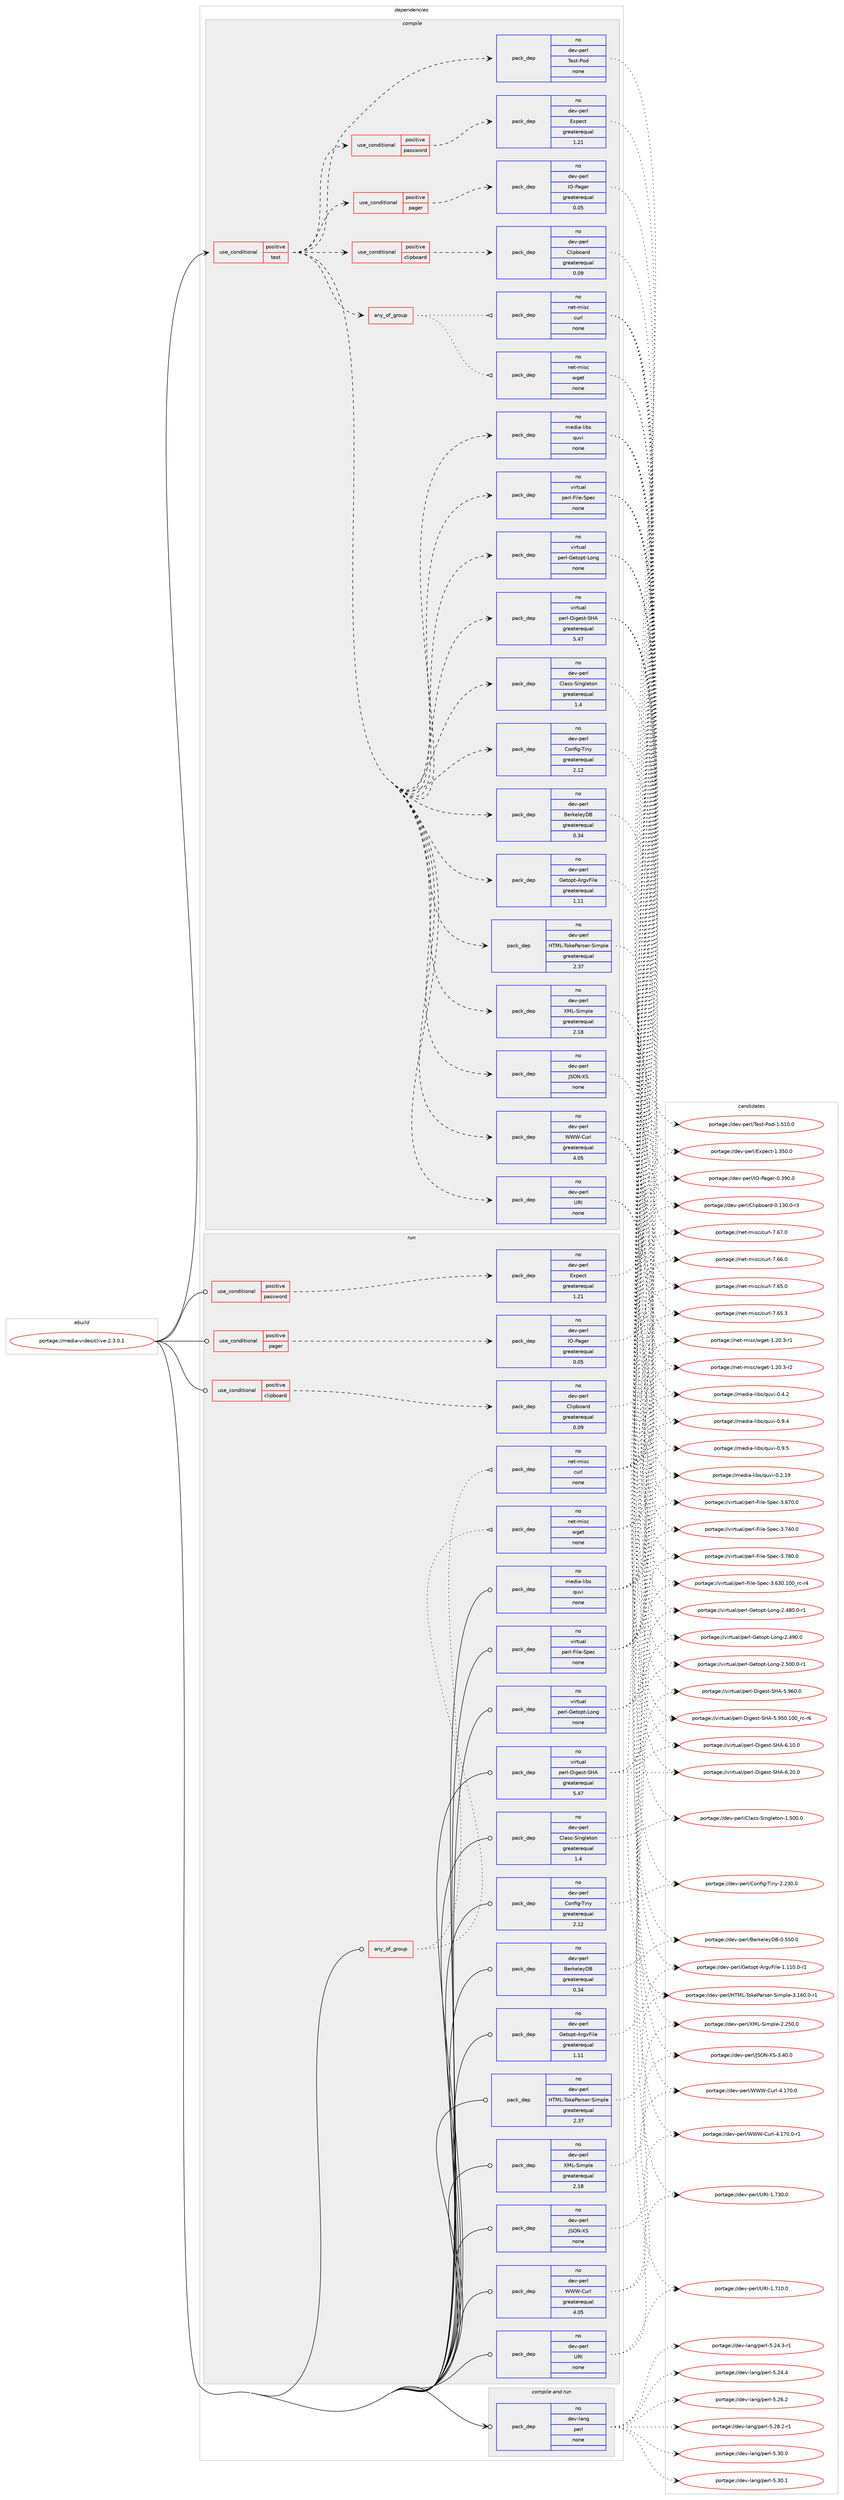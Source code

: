 digraph prolog {

# *************
# Graph options
# *************

newrank=true;
concentrate=true;
compound=true;
graph [rankdir=LR,fontname=Helvetica,fontsize=10,ranksep=1.5];#, ranksep=2.5, nodesep=0.2];
edge  [arrowhead=vee];
node  [fontname=Helvetica,fontsize=10];

# **********
# The ebuild
# **********

subgraph cluster_leftcol {
color=gray;
rank=same;
label=<<i>ebuild</i>>;
id [label="portage://media-video/clive-2.3.0.1", color=red, width=4, href="../media-video/clive-2.3.0.1.svg"];
}

# ****************
# The dependencies
# ****************

subgraph cluster_midcol {
color=gray;
label=<<i>dependencies</i>>;
subgraph cluster_compile {
fillcolor="#eeeeee";
style=filled;
label=<<i>compile</i>>;
subgraph cond84212 {
dependency338892 [label=<<TABLE BORDER="0" CELLBORDER="1" CELLSPACING="0" CELLPADDING="4"><TR><TD ROWSPAN="3" CELLPADDING="10">use_conditional</TD></TR><TR><TD>positive</TD></TR><TR><TD>test</TD></TR></TABLE>>, shape=none, color=red];
subgraph pack249125 {
dependency338893 [label=<<TABLE BORDER="0" CELLBORDER="1" CELLSPACING="0" CELLPADDING="4" WIDTH="220"><TR><TD ROWSPAN="6" CELLPADDING="30">pack_dep</TD></TR><TR><TD WIDTH="110">no</TD></TR><TR><TD>dev-perl</TD></TR><TR><TD>Test-Pod</TD></TR><TR><TD>none</TD></TR><TR><TD></TD></TR></TABLE>>, shape=none, color=blue];
}
dependency338892:e -> dependency338893:w [weight=20,style="dashed",arrowhead="vee"];
subgraph pack249126 {
dependency338894 [label=<<TABLE BORDER="0" CELLBORDER="1" CELLSPACING="0" CELLPADDING="4" WIDTH="220"><TR><TD ROWSPAN="6" CELLPADDING="30">pack_dep</TD></TR><TR><TD WIDTH="110">no</TD></TR><TR><TD>dev-perl</TD></TR><TR><TD>BerkeleyDB</TD></TR><TR><TD>greaterequal</TD></TR><TR><TD>0.34</TD></TR></TABLE>>, shape=none, color=blue];
}
dependency338892:e -> dependency338894:w [weight=20,style="dashed",arrowhead="vee"];
subgraph pack249127 {
dependency338895 [label=<<TABLE BORDER="0" CELLBORDER="1" CELLSPACING="0" CELLPADDING="4" WIDTH="220"><TR><TD ROWSPAN="6" CELLPADDING="30">pack_dep</TD></TR><TR><TD WIDTH="110">no</TD></TR><TR><TD>dev-perl</TD></TR><TR><TD>Config-Tiny</TD></TR><TR><TD>greaterequal</TD></TR><TR><TD>2.12</TD></TR></TABLE>>, shape=none, color=blue];
}
dependency338892:e -> dependency338895:w [weight=20,style="dashed",arrowhead="vee"];
subgraph pack249128 {
dependency338896 [label=<<TABLE BORDER="0" CELLBORDER="1" CELLSPACING="0" CELLPADDING="4" WIDTH="220"><TR><TD ROWSPAN="6" CELLPADDING="30">pack_dep</TD></TR><TR><TD WIDTH="110">no</TD></TR><TR><TD>virtual</TD></TR><TR><TD>perl-Digest-SHA</TD></TR><TR><TD>greaterequal</TD></TR><TR><TD>5.47</TD></TR></TABLE>>, shape=none, color=blue];
}
dependency338892:e -> dependency338896:w [weight=20,style="dashed",arrowhead="vee"];
subgraph pack249129 {
dependency338897 [label=<<TABLE BORDER="0" CELLBORDER="1" CELLSPACING="0" CELLPADDING="4" WIDTH="220"><TR><TD ROWSPAN="6" CELLPADDING="30">pack_dep</TD></TR><TR><TD WIDTH="110">no</TD></TR><TR><TD>dev-perl</TD></TR><TR><TD>HTML-TokeParser-Simple</TD></TR><TR><TD>greaterequal</TD></TR><TR><TD>2.37</TD></TR></TABLE>>, shape=none, color=blue];
}
dependency338892:e -> dependency338897:w [weight=20,style="dashed",arrowhead="vee"];
subgraph pack249130 {
dependency338898 [label=<<TABLE BORDER="0" CELLBORDER="1" CELLSPACING="0" CELLPADDING="4" WIDTH="220"><TR><TD ROWSPAN="6" CELLPADDING="30">pack_dep</TD></TR><TR><TD WIDTH="110">no</TD></TR><TR><TD>dev-perl</TD></TR><TR><TD>Class-Singleton</TD></TR><TR><TD>greaterequal</TD></TR><TR><TD>1.4</TD></TR></TABLE>>, shape=none, color=blue];
}
dependency338892:e -> dependency338898:w [weight=20,style="dashed",arrowhead="vee"];
subgraph pack249131 {
dependency338899 [label=<<TABLE BORDER="0" CELLBORDER="1" CELLSPACING="0" CELLPADDING="4" WIDTH="220"><TR><TD ROWSPAN="6" CELLPADDING="30">pack_dep</TD></TR><TR><TD WIDTH="110">no</TD></TR><TR><TD>dev-perl</TD></TR><TR><TD>WWW-Curl</TD></TR><TR><TD>greaterequal</TD></TR><TR><TD>4.05</TD></TR></TABLE>>, shape=none, color=blue];
}
dependency338892:e -> dependency338899:w [weight=20,style="dashed",arrowhead="vee"];
subgraph pack249132 {
dependency338900 [label=<<TABLE BORDER="0" CELLBORDER="1" CELLSPACING="0" CELLPADDING="4" WIDTH="220"><TR><TD ROWSPAN="6" CELLPADDING="30">pack_dep</TD></TR><TR><TD WIDTH="110">no</TD></TR><TR><TD>dev-perl</TD></TR><TR><TD>XML-Simple</TD></TR><TR><TD>greaterequal</TD></TR><TR><TD>2.18</TD></TR></TABLE>>, shape=none, color=blue];
}
dependency338892:e -> dependency338900:w [weight=20,style="dashed",arrowhead="vee"];
subgraph pack249133 {
dependency338901 [label=<<TABLE BORDER="0" CELLBORDER="1" CELLSPACING="0" CELLPADDING="4" WIDTH="220"><TR><TD ROWSPAN="6" CELLPADDING="30">pack_dep</TD></TR><TR><TD WIDTH="110">no</TD></TR><TR><TD>dev-perl</TD></TR><TR><TD>Getopt-ArgvFile</TD></TR><TR><TD>greaterequal</TD></TR><TR><TD>1.11</TD></TR></TABLE>>, shape=none, color=blue];
}
dependency338892:e -> dependency338901:w [weight=20,style="dashed",arrowhead="vee"];
subgraph pack249134 {
dependency338902 [label=<<TABLE BORDER="0" CELLBORDER="1" CELLSPACING="0" CELLPADDING="4" WIDTH="220"><TR><TD ROWSPAN="6" CELLPADDING="30">pack_dep</TD></TR><TR><TD WIDTH="110">no</TD></TR><TR><TD>dev-perl</TD></TR><TR><TD>JSON-XS</TD></TR><TR><TD>none</TD></TR><TR><TD></TD></TR></TABLE>>, shape=none, color=blue];
}
dependency338892:e -> dependency338902:w [weight=20,style="dashed",arrowhead="vee"];
subgraph pack249135 {
dependency338903 [label=<<TABLE BORDER="0" CELLBORDER="1" CELLSPACING="0" CELLPADDING="4" WIDTH="220"><TR><TD ROWSPAN="6" CELLPADDING="30">pack_dep</TD></TR><TR><TD WIDTH="110">no</TD></TR><TR><TD>dev-perl</TD></TR><TR><TD>URI</TD></TR><TR><TD>none</TD></TR><TR><TD></TD></TR></TABLE>>, shape=none, color=blue];
}
dependency338892:e -> dependency338903:w [weight=20,style="dashed",arrowhead="vee"];
subgraph pack249136 {
dependency338904 [label=<<TABLE BORDER="0" CELLBORDER="1" CELLSPACING="0" CELLPADDING="4" WIDTH="220"><TR><TD ROWSPAN="6" CELLPADDING="30">pack_dep</TD></TR><TR><TD WIDTH="110">no</TD></TR><TR><TD>virtual</TD></TR><TR><TD>perl-Getopt-Long</TD></TR><TR><TD>none</TD></TR><TR><TD></TD></TR></TABLE>>, shape=none, color=blue];
}
dependency338892:e -> dependency338904:w [weight=20,style="dashed",arrowhead="vee"];
subgraph pack249137 {
dependency338905 [label=<<TABLE BORDER="0" CELLBORDER="1" CELLSPACING="0" CELLPADDING="4" WIDTH="220"><TR><TD ROWSPAN="6" CELLPADDING="30">pack_dep</TD></TR><TR><TD WIDTH="110">no</TD></TR><TR><TD>virtual</TD></TR><TR><TD>perl-File-Spec</TD></TR><TR><TD>none</TD></TR><TR><TD></TD></TR></TABLE>>, shape=none, color=blue];
}
dependency338892:e -> dependency338905:w [weight=20,style="dashed",arrowhead="vee"];
subgraph cond84213 {
dependency338906 [label=<<TABLE BORDER="0" CELLBORDER="1" CELLSPACING="0" CELLPADDING="4"><TR><TD ROWSPAN="3" CELLPADDING="10">use_conditional</TD></TR><TR><TD>positive</TD></TR><TR><TD>clipboard</TD></TR></TABLE>>, shape=none, color=red];
subgraph pack249138 {
dependency338907 [label=<<TABLE BORDER="0" CELLBORDER="1" CELLSPACING="0" CELLPADDING="4" WIDTH="220"><TR><TD ROWSPAN="6" CELLPADDING="30">pack_dep</TD></TR><TR><TD WIDTH="110">no</TD></TR><TR><TD>dev-perl</TD></TR><TR><TD>Clipboard</TD></TR><TR><TD>greaterequal</TD></TR><TR><TD>0.09</TD></TR></TABLE>>, shape=none, color=blue];
}
dependency338906:e -> dependency338907:w [weight=20,style="dashed",arrowhead="vee"];
}
dependency338892:e -> dependency338906:w [weight=20,style="dashed",arrowhead="vee"];
subgraph cond84214 {
dependency338908 [label=<<TABLE BORDER="0" CELLBORDER="1" CELLSPACING="0" CELLPADDING="4"><TR><TD ROWSPAN="3" CELLPADDING="10">use_conditional</TD></TR><TR><TD>positive</TD></TR><TR><TD>pager</TD></TR></TABLE>>, shape=none, color=red];
subgraph pack249139 {
dependency338909 [label=<<TABLE BORDER="0" CELLBORDER="1" CELLSPACING="0" CELLPADDING="4" WIDTH="220"><TR><TD ROWSPAN="6" CELLPADDING="30">pack_dep</TD></TR><TR><TD WIDTH="110">no</TD></TR><TR><TD>dev-perl</TD></TR><TR><TD>IO-Pager</TD></TR><TR><TD>greaterequal</TD></TR><TR><TD>0.05</TD></TR></TABLE>>, shape=none, color=blue];
}
dependency338908:e -> dependency338909:w [weight=20,style="dashed",arrowhead="vee"];
}
dependency338892:e -> dependency338908:w [weight=20,style="dashed",arrowhead="vee"];
subgraph cond84215 {
dependency338910 [label=<<TABLE BORDER="0" CELLBORDER="1" CELLSPACING="0" CELLPADDING="4"><TR><TD ROWSPAN="3" CELLPADDING="10">use_conditional</TD></TR><TR><TD>positive</TD></TR><TR><TD>password</TD></TR></TABLE>>, shape=none, color=red];
subgraph pack249140 {
dependency338911 [label=<<TABLE BORDER="0" CELLBORDER="1" CELLSPACING="0" CELLPADDING="4" WIDTH="220"><TR><TD ROWSPAN="6" CELLPADDING="30">pack_dep</TD></TR><TR><TD WIDTH="110">no</TD></TR><TR><TD>dev-perl</TD></TR><TR><TD>Expect</TD></TR><TR><TD>greaterequal</TD></TR><TR><TD>1.21</TD></TR></TABLE>>, shape=none, color=blue];
}
dependency338910:e -> dependency338911:w [weight=20,style="dashed",arrowhead="vee"];
}
dependency338892:e -> dependency338910:w [weight=20,style="dashed",arrowhead="vee"];
subgraph pack249141 {
dependency338912 [label=<<TABLE BORDER="0" CELLBORDER="1" CELLSPACING="0" CELLPADDING="4" WIDTH="220"><TR><TD ROWSPAN="6" CELLPADDING="30">pack_dep</TD></TR><TR><TD WIDTH="110">no</TD></TR><TR><TD>media-libs</TD></TR><TR><TD>quvi</TD></TR><TR><TD>none</TD></TR><TR><TD></TD></TR></TABLE>>, shape=none, color=blue];
}
dependency338892:e -> dependency338912:w [weight=20,style="dashed",arrowhead="vee"];
subgraph any5412 {
dependency338913 [label=<<TABLE BORDER="0" CELLBORDER="1" CELLSPACING="0" CELLPADDING="4"><TR><TD CELLPADDING="10">any_of_group</TD></TR></TABLE>>, shape=none, color=red];subgraph pack249142 {
dependency338914 [label=<<TABLE BORDER="0" CELLBORDER="1" CELLSPACING="0" CELLPADDING="4" WIDTH="220"><TR><TD ROWSPAN="6" CELLPADDING="30">pack_dep</TD></TR><TR><TD WIDTH="110">no</TD></TR><TR><TD>net-misc</TD></TR><TR><TD>wget</TD></TR><TR><TD>none</TD></TR><TR><TD></TD></TR></TABLE>>, shape=none, color=blue];
}
dependency338913:e -> dependency338914:w [weight=20,style="dotted",arrowhead="oinv"];
subgraph pack249143 {
dependency338915 [label=<<TABLE BORDER="0" CELLBORDER="1" CELLSPACING="0" CELLPADDING="4" WIDTH="220"><TR><TD ROWSPAN="6" CELLPADDING="30">pack_dep</TD></TR><TR><TD WIDTH="110">no</TD></TR><TR><TD>net-misc</TD></TR><TR><TD>curl</TD></TR><TR><TD>none</TD></TR><TR><TD></TD></TR></TABLE>>, shape=none, color=blue];
}
dependency338913:e -> dependency338915:w [weight=20,style="dotted",arrowhead="oinv"];
}
dependency338892:e -> dependency338913:w [weight=20,style="dashed",arrowhead="vee"];
}
id:e -> dependency338892:w [weight=20,style="solid",arrowhead="vee"];
}
subgraph cluster_compileandrun {
fillcolor="#eeeeee";
style=filled;
label=<<i>compile and run</i>>;
subgraph pack249144 {
dependency338916 [label=<<TABLE BORDER="0" CELLBORDER="1" CELLSPACING="0" CELLPADDING="4" WIDTH="220"><TR><TD ROWSPAN="6" CELLPADDING="30">pack_dep</TD></TR><TR><TD WIDTH="110">no</TD></TR><TR><TD>dev-lang</TD></TR><TR><TD>perl</TD></TR><TR><TD>none</TD></TR><TR><TD></TD></TR></TABLE>>, shape=none, color=blue];
}
id:e -> dependency338916:w [weight=20,style="solid",arrowhead="odotvee"];
}
subgraph cluster_run {
fillcolor="#eeeeee";
style=filled;
label=<<i>run</i>>;
subgraph any5413 {
dependency338917 [label=<<TABLE BORDER="0" CELLBORDER="1" CELLSPACING="0" CELLPADDING="4"><TR><TD CELLPADDING="10">any_of_group</TD></TR></TABLE>>, shape=none, color=red];subgraph pack249145 {
dependency338918 [label=<<TABLE BORDER="0" CELLBORDER="1" CELLSPACING="0" CELLPADDING="4" WIDTH="220"><TR><TD ROWSPAN="6" CELLPADDING="30">pack_dep</TD></TR><TR><TD WIDTH="110">no</TD></TR><TR><TD>net-misc</TD></TR><TR><TD>wget</TD></TR><TR><TD>none</TD></TR><TR><TD></TD></TR></TABLE>>, shape=none, color=blue];
}
dependency338917:e -> dependency338918:w [weight=20,style="dotted",arrowhead="oinv"];
subgraph pack249146 {
dependency338919 [label=<<TABLE BORDER="0" CELLBORDER="1" CELLSPACING="0" CELLPADDING="4" WIDTH="220"><TR><TD ROWSPAN="6" CELLPADDING="30">pack_dep</TD></TR><TR><TD WIDTH="110">no</TD></TR><TR><TD>net-misc</TD></TR><TR><TD>curl</TD></TR><TR><TD>none</TD></TR><TR><TD></TD></TR></TABLE>>, shape=none, color=blue];
}
dependency338917:e -> dependency338919:w [weight=20,style="dotted",arrowhead="oinv"];
}
id:e -> dependency338917:w [weight=20,style="solid",arrowhead="odot"];
subgraph cond84216 {
dependency338920 [label=<<TABLE BORDER="0" CELLBORDER="1" CELLSPACING="0" CELLPADDING="4"><TR><TD ROWSPAN="3" CELLPADDING="10">use_conditional</TD></TR><TR><TD>positive</TD></TR><TR><TD>clipboard</TD></TR></TABLE>>, shape=none, color=red];
subgraph pack249147 {
dependency338921 [label=<<TABLE BORDER="0" CELLBORDER="1" CELLSPACING="0" CELLPADDING="4" WIDTH="220"><TR><TD ROWSPAN="6" CELLPADDING="30">pack_dep</TD></TR><TR><TD WIDTH="110">no</TD></TR><TR><TD>dev-perl</TD></TR><TR><TD>Clipboard</TD></TR><TR><TD>greaterequal</TD></TR><TR><TD>0.09</TD></TR></TABLE>>, shape=none, color=blue];
}
dependency338920:e -> dependency338921:w [weight=20,style="dashed",arrowhead="vee"];
}
id:e -> dependency338920:w [weight=20,style="solid",arrowhead="odot"];
subgraph cond84217 {
dependency338922 [label=<<TABLE BORDER="0" CELLBORDER="1" CELLSPACING="0" CELLPADDING="4"><TR><TD ROWSPAN="3" CELLPADDING="10">use_conditional</TD></TR><TR><TD>positive</TD></TR><TR><TD>pager</TD></TR></TABLE>>, shape=none, color=red];
subgraph pack249148 {
dependency338923 [label=<<TABLE BORDER="0" CELLBORDER="1" CELLSPACING="0" CELLPADDING="4" WIDTH="220"><TR><TD ROWSPAN="6" CELLPADDING="30">pack_dep</TD></TR><TR><TD WIDTH="110">no</TD></TR><TR><TD>dev-perl</TD></TR><TR><TD>IO-Pager</TD></TR><TR><TD>greaterequal</TD></TR><TR><TD>0.05</TD></TR></TABLE>>, shape=none, color=blue];
}
dependency338922:e -> dependency338923:w [weight=20,style="dashed",arrowhead="vee"];
}
id:e -> dependency338922:w [weight=20,style="solid",arrowhead="odot"];
subgraph cond84218 {
dependency338924 [label=<<TABLE BORDER="0" CELLBORDER="1" CELLSPACING="0" CELLPADDING="4"><TR><TD ROWSPAN="3" CELLPADDING="10">use_conditional</TD></TR><TR><TD>positive</TD></TR><TR><TD>password</TD></TR></TABLE>>, shape=none, color=red];
subgraph pack249149 {
dependency338925 [label=<<TABLE BORDER="0" CELLBORDER="1" CELLSPACING="0" CELLPADDING="4" WIDTH="220"><TR><TD ROWSPAN="6" CELLPADDING="30">pack_dep</TD></TR><TR><TD WIDTH="110">no</TD></TR><TR><TD>dev-perl</TD></TR><TR><TD>Expect</TD></TR><TR><TD>greaterequal</TD></TR><TR><TD>1.21</TD></TR></TABLE>>, shape=none, color=blue];
}
dependency338924:e -> dependency338925:w [weight=20,style="dashed",arrowhead="vee"];
}
id:e -> dependency338924:w [weight=20,style="solid",arrowhead="odot"];
subgraph pack249150 {
dependency338926 [label=<<TABLE BORDER="0" CELLBORDER="1" CELLSPACING="0" CELLPADDING="4" WIDTH="220"><TR><TD ROWSPAN="6" CELLPADDING="30">pack_dep</TD></TR><TR><TD WIDTH="110">no</TD></TR><TR><TD>dev-perl</TD></TR><TR><TD>BerkeleyDB</TD></TR><TR><TD>greaterequal</TD></TR><TR><TD>0.34</TD></TR></TABLE>>, shape=none, color=blue];
}
id:e -> dependency338926:w [weight=20,style="solid",arrowhead="odot"];
subgraph pack249151 {
dependency338927 [label=<<TABLE BORDER="0" CELLBORDER="1" CELLSPACING="0" CELLPADDING="4" WIDTH="220"><TR><TD ROWSPAN="6" CELLPADDING="30">pack_dep</TD></TR><TR><TD WIDTH="110">no</TD></TR><TR><TD>dev-perl</TD></TR><TR><TD>Class-Singleton</TD></TR><TR><TD>greaterequal</TD></TR><TR><TD>1.4</TD></TR></TABLE>>, shape=none, color=blue];
}
id:e -> dependency338927:w [weight=20,style="solid",arrowhead="odot"];
subgraph pack249152 {
dependency338928 [label=<<TABLE BORDER="0" CELLBORDER="1" CELLSPACING="0" CELLPADDING="4" WIDTH="220"><TR><TD ROWSPAN="6" CELLPADDING="30">pack_dep</TD></TR><TR><TD WIDTH="110">no</TD></TR><TR><TD>dev-perl</TD></TR><TR><TD>Config-Tiny</TD></TR><TR><TD>greaterequal</TD></TR><TR><TD>2.12</TD></TR></TABLE>>, shape=none, color=blue];
}
id:e -> dependency338928:w [weight=20,style="solid",arrowhead="odot"];
subgraph pack249153 {
dependency338929 [label=<<TABLE BORDER="0" CELLBORDER="1" CELLSPACING="0" CELLPADDING="4" WIDTH="220"><TR><TD ROWSPAN="6" CELLPADDING="30">pack_dep</TD></TR><TR><TD WIDTH="110">no</TD></TR><TR><TD>dev-perl</TD></TR><TR><TD>Getopt-ArgvFile</TD></TR><TR><TD>greaterequal</TD></TR><TR><TD>1.11</TD></TR></TABLE>>, shape=none, color=blue];
}
id:e -> dependency338929:w [weight=20,style="solid",arrowhead="odot"];
subgraph pack249154 {
dependency338930 [label=<<TABLE BORDER="0" CELLBORDER="1" CELLSPACING="0" CELLPADDING="4" WIDTH="220"><TR><TD ROWSPAN="6" CELLPADDING="30">pack_dep</TD></TR><TR><TD WIDTH="110">no</TD></TR><TR><TD>dev-perl</TD></TR><TR><TD>HTML-TokeParser-Simple</TD></TR><TR><TD>greaterequal</TD></TR><TR><TD>2.37</TD></TR></TABLE>>, shape=none, color=blue];
}
id:e -> dependency338930:w [weight=20,style="solid",arrowhead="odot"];
subgraph pack249155 {
dependency338931 [label=<<TABLE BORDER="0" CELLBORDER="1" CELLSPACING="0" CELLPADDING="4" WIDTH="220"><TR><TD ROWSPAN="6" CELLPADDING="30">pack_dep</TD></TR><TR><TD WIDTH="110">no</TD></TR><TR><TD>dev-perl</TD></TR><TR><TD>JSON-XS</TD></TR><TR><TD>none</TD></TR><TR><TD></TD></TR></TABLE>>, shape=none, color=blue];
}
id:e -> dependency338931:w [weight=20,style="solid",arrowhead="odot"];
subgraph pack249156 {
dependency338932 [label=<<TABLE BORDER="0" CELLBORDER="1" CELLSPACING="0" CELLPADDING="4" WIDTH="220"><TR><TD ROWSPAN="6" CELLPADDING="30">pack_dep</TD></TR><TR><TD WIDTH="110">no</TD></TR><TR><TD>dev-perl</TD></TR><TR><TD>URI</TD></TR><TR><TD>none</TD></TR><TR><TD></TD></TR></TABLE>>, shape=none, color=blue];
}
id:e -> dependency338932:w [weight=20,style="solid",arrowhead="odot"];
subgraph pack249157 {
dependency338933 [label=<<TABLE BORDER="0" CELLBORDER="1" CELLSPACING="0" CELLPADDING="4" WIDTH="220"><TR><TD ROWSPAN="6" CELLPADDING="30">pack_dep</TD></TR><TR><TD WIDTH="110">no</TD></TR><TR><TD>dev-perl</TD></TR><TR><TD>WWW-Curl</TD></TR><TR><TD>greaterequal</TD></TR><TR><TD>4.05</TD></TR></TABLE>>, shape=none, color=blue];
}
id:e -> dependency338933:w [weight=20,style="solid",arrowhead="odot"];
subgraph pack249158 {
dependency338934 [label=<<TABLE BORDER="0" CELLBORDER="1" CELLSPACING="0" CELLPADDING="4" WIDTH="220"><TR><TD ROWSPAN="6" CELLPADDING="30">pack_dep</TD></TR><TR><TD WIDTH="110">no</TD></TR><TR><TD>dev-perl</TD></TR><TR><TD>XML-Simple</TD></TR><TR><TD>greaterequal</TD></TR><TR><TD>2.18</TD></TR></TABLE>>, shape=none, color=blue];
}
id:e -> dependency338934:w [weight=20,style="solid",arrowhead="odot"];
subgraph pack249159 {
dependency338935 [label=<<TABLE BORDER="0" CELLBORDER="1" CELLSPACING="0" CELLPADDING="4" WIDTH="220"><TR><TD ROWSPAN="6" CELLPADDING="30">pack_dep</TD></TR><TR><TD WIDTH="110">no</TD></TR><TR><TD>media-libs</TD></TR><TR><TD>quvi</TD></TR><TR><TD>none</TD></TR><TR><TD></TD></TR></TABLE>>, shape=none, color=blue];
}
id:e -> dependency338935:w [weight=20,style="solid",arrowhead="odot"];
subgraph pack249160 {
dependency338936 [label=<<TABLE BORDER="0" CELLBORDER="1" CELLSPACING="0" CELLPADDING="4" WIDTH="220"><TR><TD ROWSPAN="6" CELLPADDING="30">pack_dep</TD></TR><TR><TD WIDTH="110">no</TD></TR><TR><TD>virtual</TD></TR><TR><TD>perl-Digest-SHA</TD></TR><TR><TD>greaterequal</TD></TR><TR><TD>5.47</TD></TR></TABLE>>, shape=none, color=blue];
}
id:e -> dependency338936:w [weight=20,style="solid",arrowhead="odot"];
subgraph pack249161 {
dependency338937 [label=<<TABLE BORDER="0" CELLBORDER="1" CELLSPACING="0" CELLPADDING="4" WIDTH="220"><TR><TD ROWSPAN="6" CELLPADDING="30">pack_dep</TD></TR><TR><TD WIDTH="110">no</TD></TR><TR><TD>virtual</TD></TR><TR><TD>perl-File-Spec</TD></TR><TR><TD>none</TD></TR><TR><TD></TD></TR></TABLE>>, shape=none, color=blue];
}
id:e -> dependency338937:w [weight=20,style="solid",arrowhead="odot"];
subgraph pack249162 {
dependency338938 [label=<<TABLE BORDER="0" CELLBORDER="1" CELLSPACING="0" CELLPADDING="4" WIDTH="220"><TR><TD ROWSPAN="6" CELLPADDING="30">pack_dep</TD></TR><TR><TD WIDTH="110">no</TD></TR><TR><TD>virtual</TD></TR><TR><TD>perl-Getopt-Long</TD></TR><TR><TD>none</TD></TR><TR><TD></TD></TR></TABLE>>, shape=none, color=blue];
}
id:e -> dependency338938:w [weight=20,style="solid",arrowhead="odot"];
}
}

# **************
# The candidates
# **************

subgraph cluster_choices {
rank=same;
color=gray;
label=<<i>candidates</i>>;

subgraph choice249125 {
color=black;
nodesep=1;
choiceportage10010111845112101114108478410111511645801111004549465349484648 [label="portage://dev-perl/Test-Pod-1.510.0", color=red, width=4,href="../dev-perl/Test-Pod-1.510.0.svg"];
dependency338893:e -> choiceportage10010111845112101114108478410111511645801111004549465349484648:w [style=dotted,weight="100"];
}
subgraph choice249126 {
color=black;
nodesep=1;
choiceportage10010111845112101114108476610111410710110810112168664548465353484648 [label="portage://dev-perl/BerkeleyDB-0.550.0", color=red, width=4,href="../dev-perl/BerkeleyDB-0.550.0.svg"];
dependency338894:e -> choiceportage10010111845112101114108476610111410710110810112168664548465353484648:w [style=dotted,weight="100"];
}
subgraph choice249127 {
color=black;
nodesep=1;
choiceportage10010111845112101114108476711111010210510345841051101214550465051484648 [label="portage://dev-perl/Config-Tiny-2.230.0", color=red, width=4,href="../dev-perl/Config-Tiny-2.230.0.svg"];
dependency338895:e -> choiceportage10010111845112101114108476711111010210510345841051101214550465051484648:w [style=dotted,weight="100"];
}
subgraph choice249128 {
color=black;
nodesep=1;
choiceportage11810511411611797108471121011141084568105103101115116458372654553465753484649484895114994511454 [label="portage://virtual/perl-Digest-SHA-5.950.100_rc-r6", color=red, width=4,href="../virtual/perl-Digest-SHA-5.950.100_rc-r6.svg"];
choiceportage11810511411611797108471121011141084568105103101115116458372654553465754484648 [label="portage://virtual/perl-Digest-SHA-5.960.0", color=red, width=4,href="../virtual/perl-Digest-SHA-5.960.0.svg"];
choiceportage118105114116117971084711210111410845681051031011151164583726545544649484648 [label="portage://virtual/perl-Digest-SHA-6.10.0", color=red, width=4,href="../virtual/perl-Digest-SHA-6.10.0.svg"];
choiceportage118105114116117971084711210111410845681051031011151164583726545544650484648 [label="portage://virtual/perl-Digest-SHA-6.20.0", color=red, width=4,href="../virtual/perl-Digest-SHA-6.20.0.svg"];
dependency338896:e -> choiceportage11810511411611797108471121011141084568105103101115116458372654553465753484649484895114994511454:w [style=dotted,weight="100"];
dependency338896:e -> choiceportage11810511411611797108471121011141084568105103101115116458372654553465754484648:w [style=dotted,weight="100"];
dependency338896:e -> choiceportage118105114116117971084711210111410845681051031011151164583726545544649484648:w [style=dotted,weight="100"];
dependency338896:e -> choiceportage118105114116117971084711210111410845681051031011151164583726545544650484648:w [style=dotted,weight="100"];
}
subgraph choice249129 {
color=black;
nodesep=1;
choiceportage10010111845112101114108477284777645841111071018097114115101114458310510911210810145514649544846484511449 [label="portage://dev-perl/HTML-TokeParser-Simple-3.160.0-r1", color=red, width=4,href="../dev-perl/HTML-TokeParser-Simple-3.160.0-r1.svg"];
dependency338897:e -> choiceportage10010111845112101114108477284777645841111071018097114115101114458310510911210810145514649544846484511449:w [style=dotted,weight="100"];
}
subgraph choice249130 {
color=black;
nodesep=1;
choiceportage1001011184511210111410847671089711511545831051101031081011161111104549465348484648 [label="portage://dev-perl/Class-Singleton-1.500.0", color=red, width=4,href="../dev-perl/Class-Singleton-1.500.0.svg"];
dependency338898:e -> choiceportage1001011184511210111410847671089711511545831051101031081011161111104549465348484648:w [style=dotted,weight="100"];
}
subgraph choice249131 {
color=black;
nodesep=1;
choiceportage100101118451121011141084787878745671171141084552464955484648 [label="portage://dev-perl/WWW-Curl-4.170.0", color=red, width=4,href="../dev-perl/WWW-Curl-4.170.0.svg"];
choiceportage1001011184511210111410847878787456711711410845524649554846484511449 [label="portage://dev-perl/WWW-Curl-4.170.0-r1", color=red, width=4,href="../dev-perl/WWW-Curl-4.170.0-r1.svg"];
dependency338899:e -> choiceportage100101118451121011141084787878745671171141084552464955484648:w [style=dotted,weight="100"];
dependency338899:e -> choiceportage1001011184511210111410847878787456711711410845524649554846484511449:w [style=dotted,weight="100"];
}
subgraph choice249132 {
color=black;
nodesep=1;
choiceportage100101118451121011141084788777645831051091121081014550465053484648 [label="portage://dev-perl/XML-Simple-2.250.0", color=red, width=4,href="../dev-perl/XML-Simple-2.250.0.svg"];
dependency338900:e -> choiceportage100101118451121011141084788777645831051091121081014550465053484648:w [style=dotted,weight="100"];
}
subgraph choice249133 {
color=black;
nodesep=1;
choiceportage10010111845112101114108477110111611111211645651141031187010510810145494649494846484511449 [label="portage://dev-perl/Getopt-ArgvFile-1.110.0-r1", color=red, width=4,href="../dev-perl/Getopt-ArgvFile-1.110.0-r1.svg"];
dependency338901:e -> choiceportage10010111845112101114108477110111611111211645651141031187010510810145494649494846484511449:w [style=dotted,weight="100"];
}
subgraph choice249134 {
color=black;
nodesep=1;
choiceportage10010111845112101114108477483797845888345514652484648 [label="portage://dev-perl/JSON-XS-3.40.0", color=red, width=4,href="../dev-perl/JSON-XS-3.40.0.svg"];
dependency338902:e -> choiceportage10010111845112101114108477483797845888345514652484648:w [style=dotted,weight="100"];
}
subgraph choice249135 {
color=black;
nodesep=1;
choiceportage10010111845112101114108478582734549465549484648 [label="portage://dev-perl/URI-1.710.0", color=red, width=4,href="../dev-perl/URI-1.710.0.svg"];
choiceportage10010111845112101114108478582734549465551484648 [label="portage://dev-perl/URI-1.730.0", color=red, width=4,href="../dev-perl/URI-1.730.0.svg"];
dependency338903:e -> choiceportage10010111845112101114108478582734549465549484648:w [style=dotted,weight="100"];
dependency338903:e -> choiceportage10010111845112101114108478582734549465551484648:w [style=dotted,weight="100"];
}
subgraph choice249136 {
color=black;
nodesep=1;
choiceportage11810511411611797108471121011141084571101116111112116457611111010345504652564846484511449 [label="portage://virtual/perl-Getopt-Long-2.480.0-r1", color=red, width=4,href="../virtual/perl-Getopt-Long-2.480.0-r1.svg"];
choiceportage1181051141161179710847112101114108457110111611111211645761111101034550465257484648 [label="portage://virtual/perl-Getopt-Long-2.490.0", color=red, width=4,href="../virtual/perl-Getopt-Long-2.490.0.svg"];
choiceportage11810511411611797108471121011141084571101116111112116457611111010345504653484846484511449 [label="portage://virtual/perl-Getopt-Long-2.500.0-r1", color=red, width=4,href="../virtual/perl-Getopt-Long-2.500.0-r1.svg"];
dependency338904:e -> choiceportage11810511411611797108471121011141084571101116111112116457611111010345504652564846484511449:w [style=dotted,weight="100"];
dependency338904:e -> choiceportage1181051141161179710847112101114108457110111611111211645761111101034550465257484648:w [style=dotted,weight="100"];
dependency338904:e -> choiceportage11810511411611797108471121011141084571101116111112116457611111010345504653484846484511449:w [style=dotted,weight="100"];
}
subgraph choice249137 {
color=black;
nodesep=1;
choiceportage118105114116117971084711210111410845701051081014583112101994551465451484649484895114994511452 [label="portage://virtual/perl-File-Spec-3.630.100_rc-r4", color=red, width=4,href="../virtual/perl-File-Spec-3.630.100_rc-r4.svg"];
choiceportage118105114116117971084711210111410845701051081014583112101994551465455484648 [label="portage://virtual/perl-File-Spec-3.670.0", color=red, width=4,href="../virtual/perl-File-Spec-3.670.0.svg"];
choiceportage118105114116117971084711210111410845701051081014583112101994551465552484648 [label="portage://virtual/perl-File-Spec-3.740.0", color=red, width=4,href="../virtual/perl-File-Spec-3.740.0.svg"];
choiceportage118105114116117971084711210111410845701051081014583112101994551465556484648 [label="portage://virtual/perl-File-Spec-3.780.0", color=red, width=4,href="../virtual/perl-File-Spec-3.780.0.svg"];
dependency338905:e -> choiceportage118105114116117971084711210111410845701051081014583112101994551465451484649484895114994511452:w [style=dotted,weight="100"];
dependency338905:e -> choiceportage118105114116117971084711210111410845701051081014583112101994551465455484648:w [style=dotted,weight="100"];
dependency338905:e -> choiceportage118105114116117971084711210111410845701051081014583112101994551465552484648:w [style=dotted,weight="100"];
dependency338905:e -> choiceportage118105114116117971084711210111410845701051081014583112101994551465556484648:w [style=dotted,weight="100"];
}
subgraph choice249138 {
color=black;
nodesep=1;
choiceportage100101118451121011141084767108105112981119711410045484649514846484511451 [label="portage://dev-perl/Clipboard-0.130.0-r3", color=red, width=4,href="../dev-perl/Clipboard-0.130.0-r3.svg"];
dependency338907:e -> choiceportage100101118451121011141084767108105112981119711410045484649514846484511451:w [style=dotted,weight="100"];
}
subgraph choice249139 {
color=black;
nodesep=1;
choiceportage100101118451121011141084773794580971031011144548465157484648 [label="portage://dev-perl/IO-Pager-0.390.0", color=red, width=4,href="../dev-perl/IO-Pager-0.390.0.svg"];
dependency338909:e -> choiceportage100101118451121011141084773794580971031011144548465157484648:w [style=dotted,weight="100"];
}
subgraph choice249140 {
color=black;
nodesep=1;
choiceportage100101118451121011141084769120112101991164549465153484648 [label="portage://dev-perl/Expect-1.350.0", color=red, width=4,href="../dev-perl/Expect-1.350.0.svg"];
dependency338911:e -> choiceportage100101118451121011141084769120112101991164549465153484648:w [style=dotted,weight="100"];
}
subgraph choice249141 {
color=black;
nodesep=1;
choiceportage1091011001059745108105981154711311711810545484650464957 [label="portage://media-libs/quvi-0.2.19", color=red, width=4,href="../media-libs/quvi-0.2.19.svg"];
choiceportage10910110010597451081059811547113117118105454846524650 [label="portage://media-libs/quvi-0.4.2", color=red, width=4,href="../media-libs/quvi-0.4.2.svg"];
choiceportage10910110010597451081059811547113117118105454846574652 [label="portage://media-libs/quvi-0.9.4", color=red, width=4,href="../media-libs/quvi-0.9.4.svg"];
choiceportage10910110010597451081059811547113117118105454846574653 [label="portage://media-libs/quvi-0.9.5", color=red, width=4,href="../media-libs/quvi-0.9.5.svg"];
dependency338912:e -> choiceportage1091011001059745108105981154711311711810545484650464957:w [style=dotted,weight="100"];
dependency338912:e -> choiceportage10910110010597451081059811547113117118105454846524650:w [style=dotted,weight="100"];
dependency338912:e -> choiceportage10910110010597451081059811547113117118105454846574652:w [style=dotted,weight="100"];
dependency338912:e -> choiceportage10910110010597451081059811547113117118105454846574653:w [style=dotted,weight="100"];
}
subgraph choice249142 {
color=black;
nodesep=1;
choiceportage110101116451091051159947119103101116454946504846514511449 [label="portage://net-misc/wget-1.20.3-r1", color=red, width=4,href="../net-misc/wget-1.20.3-r1.svg"];
choiceportage110101116451091051159947119103101116454946504846514511450 [label="portage://net-misc/wget-1.20.3-r2", color=red, width=4,href="../net-misc/wget-1.20.3-r2.svg"];
dependency338914:e -> choiceportage110101116451091051159947119103101116454946504846514511449:w [style=dotted,weight="100"];
dependency338914:e -> choiceportage110101116451091051159947119103101116454946504846514511450:w [style=dotted,weight="100"];
}
subgraph choice249143 {
color=black;
nodesep=1;
choiceportage1101011164510910511599479911711410845554654534648 [label="portage://net-misc/curl-7.65.0", color=red, width=4,href="../net-misc/curl-7.65.0.svg"];
choiceportage1101011164510910511599479911711410845554654534651 [label="portage://net-misc/curl-7.65.3", color=red, width=4,href="../net-misc/curl-7.65.3.svg"];
choiceportage1101011164510910511599479911711410845554654544648 [label="portage://net-misc/curl-7.66.0", color=red, width=4,href="../net-misc/curl-7.66.0.svg"];
choiceportage1101011164510910511599479911711410845554654554648 [label="portage://net-misc/curl-7.67.0", color=red, width=4,href="../net-misc/curl-7.67.0.svg"];
dependency338915:e -> choiceportage1101011164510910511599479911711410845554654534648:w [style=dotted,weight="100"];
dependency338915:e -> choiceportage1101011164510910511599479911711410845554654534651:w [style=dotted,weight="100"];
dependency338915:e -> choiceportage1101011164510910511599479911711410845554654544648:w [style=dotted,weight="100"];
dependency338915:e -> choiceportage1101011164510910511599479911711410845554654554648:w [style=dotted,weight="100"];
}
subgraph choice249144 {
color=black;
nodesep=1;
choiceportage100101118451089711010347112101114108455346505246514511449 [label="portage://dev-lang/perl-5.24.3-r1", color=red, width=4,href="../dev-lang/perl-5.24.3-r1.svg"];
choiceportage10010111845108971101034711210111410845534650524652 [label="portage://dev-lang/perl-5.24.4", color=red, width=4,href="../dev-lang/perl-5.24.4.svg"];
choiceportage10010111845108971101034711210111410845534650544650 [label="portage://dev-lang/perl-5.26.2", color=red, width=4,href="../dev-lang/perl-5.26.2.svg"];
choiceportage100101118451089711010347112101114108455346505646504511449 [label="portage://dev-lang/perl-5.28.2-r1", color=red, width=4,href="../dev-lang/perl-5.28.2-r1.svg"];
choiceportage10010111845108971101034711210111410845534651484648 [label="portage://dev-lang/perl-5.30.0", color=red, width=4,href="../dev-lang/perl-5.30.0.svg"];
choiceportage10010111845108971101034711210111410845534651484649 [label="portage://dev-lang/perl-5.30.1", color=red, width=4,href="../dev-lang/perl-5.30.1.svg"];
dependency338916:e -> choiceportage100101118451089711010347112101114108455346505246514511449:w [style=dotted,weight="100"];
dependency338916:e -> choiceportage10010111845108971101034711210111410845534650524652:w [style=dotted,weight="100"];
dependency338916:e -> choiceportage10010111845108971101034711210111410845534650544650:w [style=dotted,weight="100"];
dependency338916:e -> choiceportage100101118451089711010347112101114108455346505646504511449:w [style=dotted,weight="100"];
dependency338916:e -> choiceportage10010111845108971101034711210111410845534651484648:w [style=dotted,weight="100"];
dependency338916:e -> choiceportage10010111845108971101034711210111410845534651484649:w [style=dotted,weight="100"];
}
subgraph choice249145 {
color=black;
nodesep=1;
choiceportage110101116451091051159947119103101116454946504846514511449 [label="portage://net-misc/wget-1.20.3-r1", color=red, width=4,href="../net-misc/wget-1.20.3-r1.svg"];
choiceportage110101116451091051159947119103101116454946504846514511450 [label="portage://net-misc/wget-1.20.3-r2", color=red, width=4,href="../net-misc/wget-1.20.3-r2.svg"];
dependency338918:e -> choiceportage110101116451091051159947119103101116454946504846514511449:w [style=dotted,weight="100"];
dependency338918:e -> choiceportage110101116451091051159947119103101116454946504846514511450:w [style=dotted,weight="100"];
}
subgraph choice249146 {
color=black;
nodesep=1;
choiceportage1101011164510910511599479911711410845554654534648 [label="portage://net-misc/curl-7.65.0", color=red, width=4,href="../net-misc/curl-7.65.0.svg"];
choiceportage1101011164510910511599479911711410845554654534651 [label="portage://net-misc/curl-7.65.3", color=red, width=4,href="../net-misc/curl-7.65.3.svg"];
choiceportage1101011164510910511599479911711410845554654544648 [label="portage://net-misc/curl-7.66.0", color=red, width=4,href="../net-misc/curl-7.66.0.svg"];
choiceportage1101011164510910511599479911711410845554654554648 [label="portage://net-misc/curl-7.67.0", color=red, width=4,href="../net-misc/curl-7.67.0.svg"];
dependency338919:e -> choiceportage1101011164510910511599479911711410845554654534648:w [style=dotted,weight="100"];
dependency338919:e -> choiceportage1101011164510910511599479911711410845554654534651:w [style=dotted,weight="100"];
dependency338919:e -> choiceportage1101011164510910511599479911711410845554654544648:w [style=dotted,weight="100"];
dependency338919:e -> choiceportage1101011164510910511599479911711410845554654554648:w [style=dotted,weight="100"];
}
subgraph choice249147 {
color=black;
nodesep=1;
choiceportage100101118451121011141084767108105112981119711410045484649514846484511451 [label="portage://dev-perl/Clipboard-0.130.0-r3", color=red, width=4,href="../dev-perl/Clipboard-0.130.0-r3.svg"];
dependency338921:e -> choiceportage100101118451121011141084767108105112981119711410045484649514846484511451:w [style=dotted,weight="100"];
}
subgraph choice249148 {
color=black;
nodesep=1;
choiceportage100101118451121011141084773794580971031011144548465157484648 [label="portage://dev-perl/IO-Pager-0.390.0", color=red, width=4,href="../dev-perl/IO-Pager-0.390.0.svg"];
dependency338923:e -> choiceportage100101118451121011141084773794580971031011144548465157484648:w [style=dotted,weight="100"];
}
subgraph choice249149 {
color=black;
nodesep=1;
choiceportage100101118451121011141084769120112101991164549465153484648 [label="portage://dev-perl/Expect-1.350.0", color=red, width=4,href="../dev-perl/Expect-1.350.0.svg"];
dependency338925:e -> choiceportage100101118451121011141084769120112101991164549465153484648:w [style=dotted,weight="100"];
}
subgraph choice249150 {
color=black;
nodesep=1;
choiceportage10010111845112101114108476610111410710110810112168664548465353484648 [label="portage://dev-perl/BerkeleyDB-0.550.0", color=red, width=4,href="../dev-perl/BerkeleyDB-0.550.0.svg"];
dependency338926:e -> choiceportage10010111845112101114108476610111410710110810112168664548465353484648:w [style=dotted,weight="100"];
}
subgraph choice249151 {
color=black;
nodesep=1;
choiceportage1001011184511210111410847671089711511545831051101031081011161111104549465348484648 [label="portage://dev-perl/Class-Singleton-1.500.0", color=red, width=4,href="../dev-perl/Class-Singleton-1.500.0.svg"];
dependency338927:e -> choiceportage1001011184511210111410847671089711511545831051101031081011161111104549465348484648:w [style=dotted,weight="100"];
}
subgraph choice249152 {
color=black;
nodesep=1;
choiceportage10010111845112101114108476711111010210510345841051101214550465051484648 [label="portage://dev-perl/Config-Tiny-2.230.0", color=red, width=4,href="../dev-perl/Config-Tiny-2.230.0.svg"];
dependency338928:e -> choiceportage10010111845112101114108476711111010210510345841051101214550465051484648:w [style=dotted,weight="100"];
}
subgraph choice249153 {
color=black;
nodesep=1;
choiceportage10010111845112101114108477110111611111211645651141031187010510810145494649494846484511449 [label="portage://dev-perl/Getopt-ArgvFile-1.110.0-r1", color=red, width=4,href="../dev-perl/Getopt-ArgvFile-1.110.0-r1.svg"];
dependency338929:e -> choiceportage10010111845112101114108477110111611111211645651141031187010510810145494649494846484511449:w [style=dotted,weight="100"];
}
subgraph choice249154 {
color=black;
nodesep=1;
choiceportage10010111845112101114108477284777645841111071018097114115101114458310510911210810145514649544846484511449 [label="portage://dev-perl/HTML-TokeParser-Simple-3.160.0-r1", color=red, width=4,href="../dev-perl/HTML-TokeParser-Simple-3.160.0-r1.svg"];
dependency338930:e -> choiceportage10010111845112101114108477284777645841111071018097114115101114458310510911210810145514649544846484511449:w [style=dotted,weight="100"];
}
subgraph choice249155 {
color=black;
nodesep=1;
choiceportage10010111845112101114108477483797845888345514652484648 [label="portage://dev-perl/JSON-XS-3.40.0", color=red, width=4,href="../dev-perl/JSON-XS-3.40.0.svg"];
dependency338931:e -> choiceportage10010111845112101114108477483797845888345514652484648:w [style=dotted,weight="100"];
}
subgraph choice249156 {
color=black;
nodesep=1;
choiceportage10010111845112101114108478582734549465549484648 [label="portage://dev-perl/URI-1.710.0", color=red, width=4,href="../dev-perl/URI-1.710.0.svg"];
choiceportage10010111845112101114108478582734549465551484648 [label="portage://dev-perl/URI-1.730.0", color=red, width=4,href="../dev-perl/URI-1.730.0.svg"];
dependency338932:e -> choiceportage10010111845112101114108478582734549465549484648:w [style=dotted,weight="100"];
dependency338932:e -> choiceportage10010111845112101114108478582734549465551484648:w [style=dotted,weight="100"];
}
subgraph choice249157 {
color=black;
nodesep=1;
choiceportage100101118451121011141084787878745671171141084552464955484648 [label="portage://dev-perl/WWW-Curl-4.170.0", color=red, width=4,href="../dev-perl/WWW-Curl-4.170.0.svg"];
choiceportage1001011184511210111410847878787456711711410845524649554846484511449 [label="portage://dev-perl/WWW-Curl-4.170.0-r1", color=red, width=4,href="../dev-perl/WWW-Curl-4.170.0-r1.svg"];
dependency338933:e -> choiceportage100101118451121011141084787878745671171141084552464955484648:w [style=dotted,weight="100"];
dependency338933:e -> choiceportage1001011184511210111410847878787456711711410845524649554846484511449:w [style=dotted,weight="100"];
}
subgraph choice249158 {
color=black;
nodesep=1;
choiceportage100101118451121011141084788777645831051091121081014550465053484648 [label="portage://dev-perl/XML-Simple-2.250.0", color=red, width=4,href="../dev-perl/XML-Simple-2.250.0.svg"];
dependency338934:e -> choiceportage100101118451121011141084788777645831051091121081014550465053484648:w [style=dotted,weight="100"];
}
subgraph choice249159 {
color=black;
nodesep=1;
choiceportage1091011001059745108105981154711311711810545484650464957 [label="portage://media-libs/quvi-0.2.19", color=red, width=4,href="../media-libs/quvi-0.2.19.svg"];
choiceportage10910110010597451081059811547113117118105454846524650 [label="portage://media-libs/quvi-0.4.2", color=red, width=4,href="../media-libs/quvi-0.4.2.svg"];
choiceportage10910110010597451081059811547113117118105454846574652 [label="portage://media-libs/quvi-0.9.4", color=red, width=4,href="../media-libs/quvi-0.9.4.svg"];
choiceportage10910110010597451081059811547113117118105454846574653 [label="portage://media-libs/quvi-0.9.5", color=red, width=4,href="../media-libs/quvi-0.9.5.svg"];
dependency338935:e -> choiceportage1091011001059745108105981154711311711810545484650464957:w [style=dotted,weight="100"];
dependency338935:e -> choiceportage10910110010597451081059811547113117118105454846524650:w [style=dotted,weight="100"];
dependency338935:e -> choiceportage10910110010597451081059811547113117118105454846574652:w [style=dotted,weight="100"];
dependency338935:e -> choiceportage10910110010597451081059811547113117118105454846574653:w [style=dotted,weight="100"];
}
subgraph choice249160 {
color=black;
nodesep=1;
choiceportage11810511411611797108471121011141084568105103101115116458372654553465753484649484895114994511454 [label="portage://virtual/perl-Digest-SHA-5.950.100_rc-r6", color=red, width=4,href="../virtual/perl-Digest-SHA-5.950.100_rc-r6.svg"];
choiceportage11810511411611797108471121011141084568105103101115116458372654553465754484648 [label="portage://virtual/perl-Digest-SHA-5.960.0", color=red, width=4,href="../virtual/perl-Digest-SHA-5.960.0.svg"];
choiceportage118105114116117971084711210111410845681051031011151164583726545544649484648 [label="portage://virtual/perl-Digest-SHA-6.10.0", color=red, width=4,href="../virtual/perl-Digest-SHA-6.10.0.svg"];
choiceportage118105114116117971084711210111410845681051031011151164583726545544650484648 [label="portage://virtual/perl-Digest-SHA-6.20.0", color=red, width=4,href="../virtual/perl-Digest-SHA-6.20.0.svg"];
dependency338936:e -> choiceportage11810511411611797108471121011141084568105103101115116458372654553465753484649484895114994511454:w [style=dotted,weight="100"];
dependency338936:e -> choiceportage11810511411611797108471121011141084568105103101115116458372654553465754484648:w [style=dotted,weight="100"];
dependency338936:e -> choiceportage118105114116117971084711210111410845681051031011151164583726545544649484648:w [style=dotted,weight="100"];
dependency338936:e -> choiceportage118105114116117971084711210111410845681051031011151164583726545544650484648:w [style=dotted,weight="100"];
}
subgraph choice249161 {
color=black;
nodesep=1;
choiceportage118105114116117971084711210111410845701051081014583112101994551465451484649484895114994511452 [label="portage://virtual/perl-File-Spec-3.630.100_rc-r4", color=red, width=4,href="../virtual/perl-File-Spec-3.630.100_rc-r4.svg"];
choiceportage118105114116117971084711210111410845701051081014583112101994551465455484648 [label="portage://virtual/perl-File-Spec-3.670.0", color=red, width=4,href="../virtual/perl-File-Spec-3.670.0.svg"];
choiceportage118105114116117971084711210111410845701051081014583112101994551465552484648 [label="portage://virtual/perl-File-Spec-3.740.0", color=red, width=4,href="../virtual/perl-File-Spec-3.740.0.svg"];
choiceportage118105114116117971084711210111410845701051081014583112101994551465556484648 [label="portage://virtual/perl-File-Spec-3.780.0", color=red, width=4,href="../virtual/perl-File-Spec-3.780.0.svg"];
dependency338937:e -> choiceportage118105114116117971084711210111410845701051081014583112101994551465451484649484895114994511452:w [style=dotted,weight="100"];
dependency338937:e -> choiceportage118105114116117971084711210111410845701051081014583112101994551465455484648:w [style=dotted,weight="100"];
dependency338937:e -> choiceportage118105114116117971084711210111410845701051081014583112101994551465552484648:w [style=dotted,weight="100"];
dependency338937:e -> choiceportage118105114116117971084711210111410845701051081014583112101994551465556484648:w [style=dotted,weight="100"];
}
subgraph choice249162 {
color=black;
nodesep=1;
choiceportage11810511411611797108471121011141084571101116111112116457611111010345504652564846484511449 [label="portage://virtual/perl-Getopt-Long-2.480.0-r1", color=red, width=4,href="../virtual/perl-Getopt-Long-2.480.0-r1.svg"];
choiceportage1181051141161179710847112101114108457110111611111211645761111101034550465257484648 [label="portage://virtual/perl-Getopt-Long-2.490.0", color=red, width=4,href="../virtual/perl-Getopt-Long-2.490.0.svg"];
choiceportage11810511411611797108471121011141084571101116111112116457611111010345504653484846484511449 [label="portage://virtual/perl-Getopt-Long-2.500.0-r1", color=red, width=4,href="../virtual/perl-Getopt-Long-2.500.0-r1.svg"];
dependency338938:e -> choiceportage11810511411611797108471121011141084571101116111112116457611111010345504652564846484511449:w [style=dotted,weight="100"];
dependency338938:e -> choiceportage1181051141161179710847112101114108457110111611111211645761111101034550465257484648:w [style=dotted,weight="100"];
dependency338938:e -> choiceportage11810511411611797108471121011141084571101116111112116457611111010345504653484846484511449:w [style=dotted,weight="100"];
}
}

}
